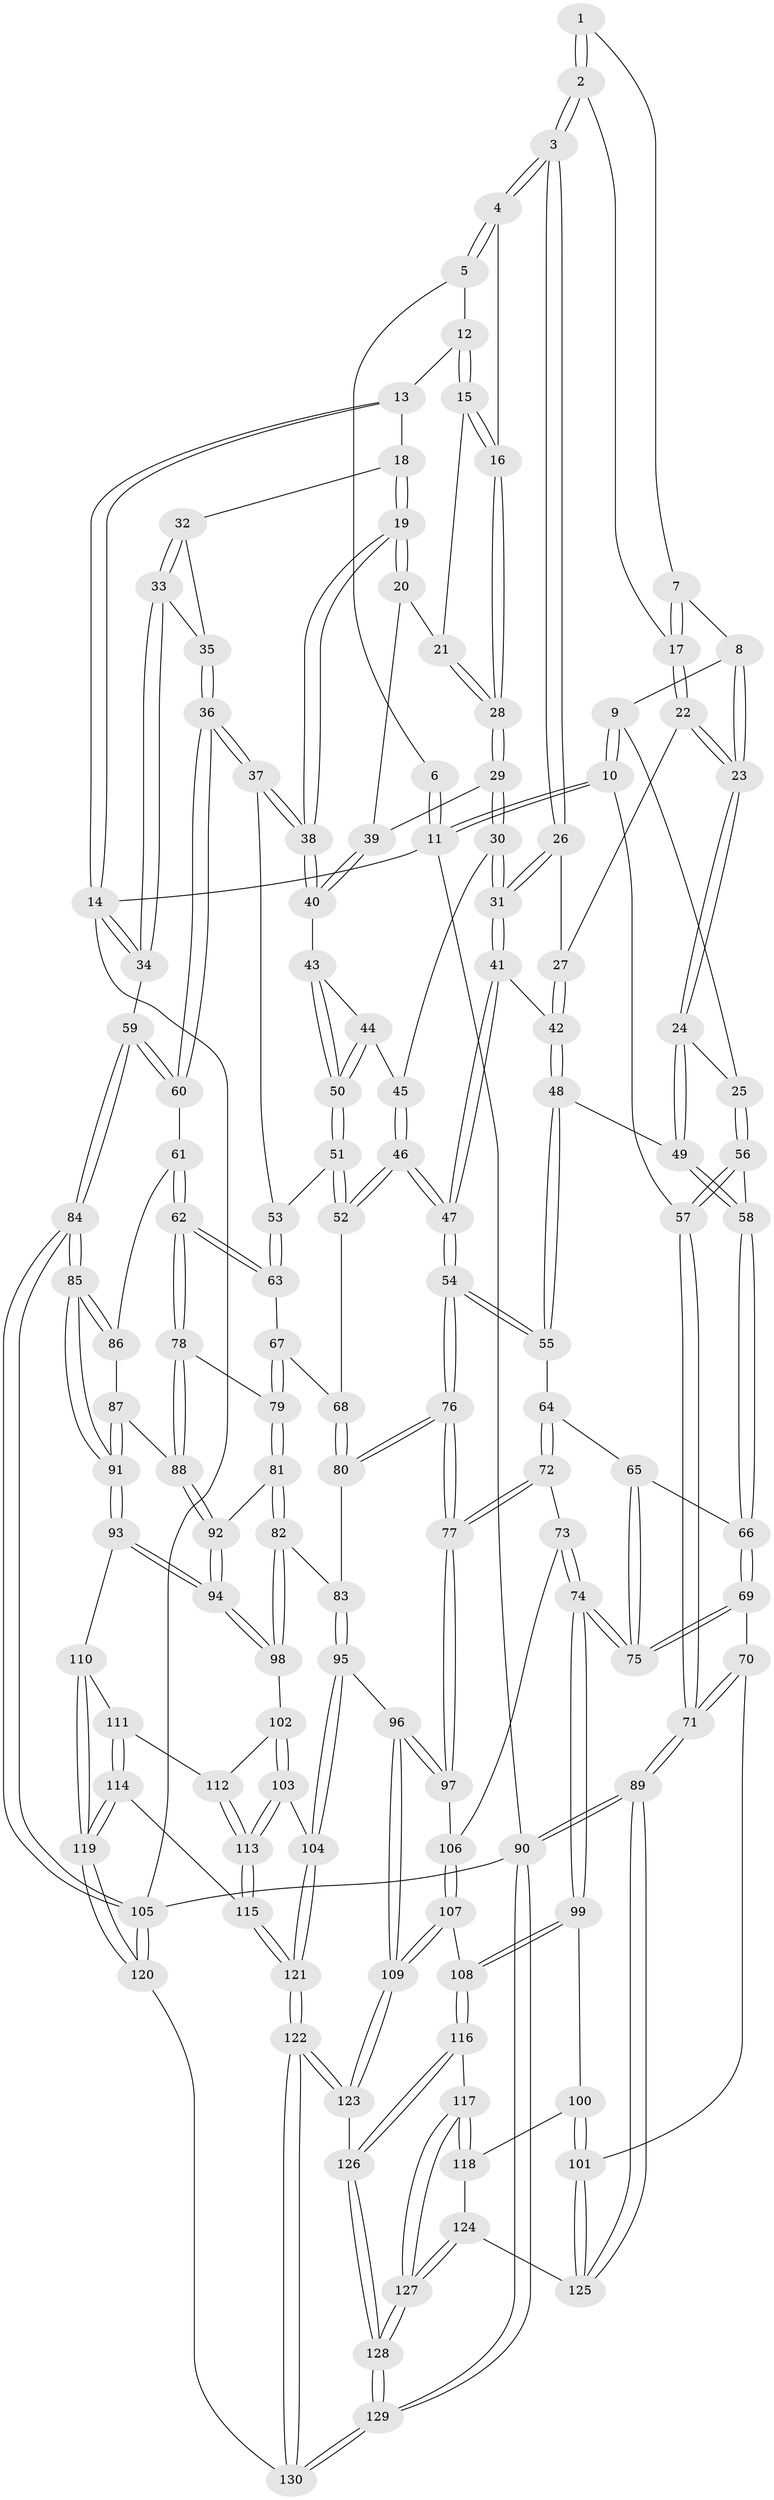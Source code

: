 // Generated by graph-tools (version 1.1) at 2025/11/02/27/25 16:11:56]
// undirected, 130 vertices, 322 edges
graph export_dot {
graph [start="1"]
  node [color=gray90,style=filled];
  1 [pos="+0.03804330020431397+0"];
  2 [pos="+0.17921824447562162+0.08562309243771637"];
  3 [pos="+0.3455261068640977+0.1109240376993529"];
  4 [pos="+0.3919656032368408+0"];
  5 [pos="+0.41805440945238664+0"];
  6 [pos="+0.025634537025327423+0"];
  7 [pos="+0.06101387977635482+0.0680520545754336"];
  8 [pos="+0.043924951757334366+0.10805537525087816"];
  9 [pos="+0.024956432893692482+0.11706909209164992"];
  10 [pos="+0+0.2086760942486631"];
  11 [pos="+0+0"];
  12 [pos="+0.674192900848626+0"];
  13 [pos="+0.8536069725090908+0"];
  14 [pos="+1+0"];
  15 [pos="+0.6448782782790046+0.02899124025301176"];
  16 [pos="+0.5396197416277217+0.14231685928321283"];
  17 [pos="+0.14826622897267502+0.12296889311053256"];
  18 [pos="+0.8560076725864771+0.06214356412909476"];
  19 [pos="+0.7381629784839119+0.21171506309160606"];
  20 [pos="+0.6660832394957776+0.14193885740968865"];
  21 [pos="+0.6575696349732703+0.11479401904577291"];
  22 [pos="+0.12956815752615264+0.2140680650802823"];
  23 [pos="+0.12290277941110012+0.21757134749535254"];
  24 [pos="+0.06298414696990462+0.27967586034702735"];
  25 [pos="+0.050744149171888665+0.2808188063632362"];
  26 [pos="+0.34421798379041785+0.16020713116877522"];
  27 [pos="+0.157321367423149+0.21675006003674036"];
  28 [pos="+0.5433278184529389+0.16567758726898307"];
  29 [pos="+0.5419019130408059+0.21715406193588588"];
  30 [pos="+0.5386891290786073+0.2206098015973401"];
  31 [pos="+0.37544098173163326+0.2344512317093203"];
  32 [pos="+0.863911003889398+0.0753368527406878"];
  33 [pos="+1+0.202382792810752"];
  34 [pos="+1+0.20703901525990775"];
  35 [pos="+0.9264755819381931+0.20568713793833432"];
  36 [pos="+0.8387245509597443+0.3678187155222661"];
  37 [pos="+0.7765914862966485+0.3449376572009728"];
  38 [pos="+0.7389781302337219+0.27190246389027445"];
  39 [pos="+0.5721929720670637+0.2135112967449722"];
  40 [pos="+0.7110275856215686+0.2679432134299157"];
  41 [pos="+0.37418311351355804+0.24183312667362425"];
  42 [pos="+0.24584527013548274+0.3154947316529902"];
  43 [pos="+0.6514765803605576+0.28114480816197573"];
  44 [pos="+0.5729511717679472+0.27891253625154644"];
  45 [pos="+0.5398134404176899+0.22444715288455114"];
  46 [pos="+0.4865997912341711+0.4599386895666849"];
  47 [pos="+0.43681563303994786+0.4783012826567942"];
  48 [pos="+0.2015229370414806+0.4009151520635628"];
  49 [pos="+0.1588288796271142+0.39249978217260767"];
  50 [pos="+0.5831847540395919+0.32398348676650146"];
  51 [pos="+0.5821248948778843+0.42349361831507093"];
  52 [pos="+0.5504140645454025+0.445934974908517"];
  53 [pos="+0.6954356003167934+0.39141281226114627"];
  54 [pos="+0.43346736199155844+0.4830192201610343"];
  55 [pos="+0.26193381994635445+0.465582825984992"];
  56 [pos="+0+0.3135488802053218"];
  57 [pos="+0+0.3089952166859184"];
  58 [pos="+0.07946481542534164+0.47392272785991024"];
  59 [pos="+1+0.47389088489418385"];
  60 [pos="+0.8814013486814093+0.417119137900828"];
  61 [pos="+0.8471736451416146+0.4910983559771088"];
  62 [pos="+0.7965272826864114+0.5360759450581254"];
  63 [pos="+0.7043160222022454+0.5175056282318327"];
  64 [pos="+0.23328555902217116+0.5036658591138482"];
  65 [pos="+0.19394340517575137+0.5166835756143346"];
  66 [pos="+0.07775236699871609+0.516749426392925"];
  67 [pos="+0.6657863490677705+0.5493660270239232"];
  68 [pos="+0.653029254575182+0.5499182203302854"];
  69 [pos="+0.04055050860020033+0.6032939190251286"];
  70 [pos="+0.027461608840776447+0.6057849153568488"];
  71 [pos="+0+0.6392341251360705"];
  72 [pos="+0.21549305684074116+0.6157950078163228"];
  73 [pos="+0.17691775032609575+0.6612111015639047"];
  74 [pos="+0.1493130822325345+0.6714922967924644"];
  75 [pos="+0.09601283904213612+0.6319582226682602"];
  76 [pos="+0.4355781098645381+0.5730345632641201"];
  77 [pos="+0.42791498299511427+0.6109079580862418"];
  78 [pos="+0.7759521300400217+0.5745115353434722"];
  79 [pos="+0.7382205139770005+0.6018314952580461"];
  80 [pos="+0.630753398257884+0.6171303305861978"];
  81 [pos="+0.719162843616793+0.6526001462023542"];
  82 [pos="+0.701800951338174+0.6695231638144605"];
  83 [pos="+0.6477498417800952+0.653615039519652"];
  84 [pos="+1+0.7353125062741791"];
  85 [pos="+1+0.7262153156650947"];
  86 [pos="+0.8545805174369191+0.5184722504238105"];
  87 [pos="+0.8647683864977496+0.6011759230651097"];
  88 [pos="+0.8182302787956601+0.6417790135085407"];
  89 [pos="+0+1"];
  90 [pos="+0+1"];
  91 [pos="+0.9601033379318177+0.7279785975358386"];
  92 [pos="+0.8195047701329756+0.6738028469847395"];
  93 [pos="+0.8763986668561208+0.7486257670109565"];
  94 [pos="+0.8660566084961768+0.7404158986070828"];
  95 [pos="+0.5318750729242115+0.7514365105205661"];
  96 [pos="+0.44143005996056733+0.7099397385505265"];
  97 [pos="+0.4279626892791924+0.6145304087084479"];
  98 [pos="+0.7102976795820698+0.7117044194175381"];
  99 [pos="+0.14801536916968944+0.6967582234657136"];
  100 [pos="+0.12921771228087428+0.7710331516675072"];
  101 [pos="+0.06103474297240458+0.8163478032791456"];
  102 [pos="+0.7068507744643443+0.7230406406744923"];
  103 [pos="+0.6471735581905819+0.8140295878674607"];
  104 [pos="+0.5471338330482667+0.7684886181633693"];
  105 [pos="+1+1"];
  106 [pos="+0.23340979337939866+0.6835126085343292"];
  107 [pos="+0.33347224724629493+0.7814383813920629"];
  108 [pos="+0.29938029860965787+0.8013624611875814"];
  109 [pos="+0.3886563248477295+0.7701877353050657"];
  110 [pos="+0.8692964077729025+0.7583600035449608"];
  111 [pos="+0.8094266356482245+0.7887825375729144"];
  112 [pos="+0.7631013275837911+0.7786221435054832"];
  113 [pos="+0.6583512269729317+0.8320491035542928"];
  114 [pos="+0.7193047488824402+0.9021495106059326"];
  115 [pos="+0.6608125701275139+0.8377958002905276"];
  116 [pos="+0.25446992088089493+0.8424777692461438"];
  117 [pos="+0.21927444304602228+0.8339339687748641"];
  118 [pos="+0.18101142420308328+0.813585445352799"];
  119 [pos="+0.8259902634790451+1"];
  120 [pos="+0.8436137232020892+1"];
  121 [pos="+0.5099263660356336+0.980081520602355"];
  122 [pos="+0.4788068665666114+1"];
  123 [pos="+0.4210674792920447+0.9673541730281475"];
  124 [pos="+0.1433612265716398+0.8770027199134922"];
  125 [pos="+0.04742882893241349+0.8273006141138796"];
  126 [pos="+0.25716692309485223+0.9278589406829983"];
  127 [pos="+0.15504833397553736+0.8992021121255158"];
  128 [pos="+0.14296766450478993+1"];
  129 [pos="+0+1"];
  130 [pos="+0.5094069679536207+1"];
  1 -- 2;
  1 -- 2;
  1 -- 7;
  2 -- 3;
  2 -- 3;
  2 -- 17;
  3 -- 4;
  3 -- 4;
  3 -- 26;
  3 -- 26;
  4 -- 5;
  4 -- 5;
  4 -- 16;
  5 -- 6;
  5 -- 12;
  6 -- 11;
  6 -- 11;
  7 -- 8;
  7 -- 17;
  7 -- 17;
  8 -- 9;
  8 -- 23;
  8 -- 23;
  9 -- 10;
  9 -- 10;
  9 -- 25;
  10 -- 11;
  10 -- 11;
  10 -- 57;
  11 -- 14;
  11 -- 90;
  12 -- 13;
  12 -- 15;
  12 -- 15;
  13 -- 14;
  13 -- 14;
  13 -- 18;
  14 -- 34;
  14 -- 34;
  14 -- 105;
  15 -- 16;
  15 -- 16;
  15 -- 21;
  16 -- 28;
  16 -- 28;
  17 -- 22;
  17 -- 22;
  18 -- 19;
  18 -- 19;
  18 -- 32;
  19 -- 20;
  19 -- 20;
  19 -- 38;
  19 -- 38;
  20 -- 21;
  20 -- 39;
  21 -- 28;
  21 -- 28;
  22 -- 23;
  22 -- 23;
  22 -- 27;
  23 -- 24;
  23 -- 24;
  24 -- 25;
  24 -- 49;
  24 -- 49;
  25 -- 56;
  25 -- 56;
  26 -- 27;
  26 -- 31;
  26 -- 31;
  27 -- 42;
  27 -- 42;
  28 -- 29;
  28 -- 29;
  29 -- 30;
  29 -- 30;
  29 -- 39;
  30 -- 31;
  30 -- 31;
  30 -- 45;
  31 -- 41;
  31 -- 41;
  32 -- 33;
  32 -- 33;
  32 -- 35;
  33 -- 34;
  33 -- 34;
  33 -- 35;
  34 -- 59;
  35 -- 36;
  35 -- 36;
  36 -- 37;
  36 -- 37;
  36 -- 60;
  36 -- 60;
  37 -- 38;
  37 -- 38;
  37 -- 53;
  38 -- 40;
  38 -- 40;
  39 -- 40;
  39 -- 40;
  40 -- 43;
  41 -- 42;
  41 -- 47;
  41 -- 47;
  42 -- 48;
  42 -- 48;
  43 -- 44;
  43 -- 50;
  43 -- 50;
  44 -- 45;
  44 -- 50;
  44 -- 50;
  45 -- 46;
  45 -- 46;
  46 -- 47;
  46 -- 47;
  46 -- 52;
  46 -- 52;
  47 -- 54;
  47 -- 54;
  48 -- 49;
  48 -- 55;
  48 -- 55;
  49 -- 58;
  49 -- 58;
  50 -- 51;
  50 -- 51;
  51 -- 52;
  51 -- 52;
  51 -- 53;
  52 -- 68;
  53 -- 63;
  53 -- 63;
  54 -- 55;
  54 -- 55;
  54 -- 76;
  54 -- 76;
  55 -- 64;
  56 -- 57;
  56 -- 57;
  56 -- 58;
  57 -- 71;
  57 -- 71;
  58 -- 66;
  58 -- 66;
  59 -- 60;
  59 -- 60;
  59 -- 84;
  59 -- 84;
  60 -- 61;
  61 -- 62;
  61 -- 62;
  61 -- 86;
  62 -- 63;
  62 -- 63;
  62 -- 78;
  62 -- 78;
  63 -- 67;
  64 -- 65;
  64 -- 72;
  64 -- 72;
  65 -- 66;
  65 -- 75;
  65 -- 75;
  66 -- 69;
  66 -- 69;
  67 -- 68;
  67 -- 79;
  67 -- 79;
  68 -- 80;
  68 -- 80;
  69 -- 70;
  69 -- 75;
  69 -- 75;
  70 -- 71;
  70 -- 71;
  70 -- 101;
  71 -- 89;
  71 -- 89;
  72 -- 73;
  72 -- 77;
  72 -- 77;
  73 -- 74;
  73 -- 74;
  73 -- 106;
  74 -- 75;
  74 -- 75;
  74 -- 99;
  74 -- 99;
  76 -- 77;
  76 -- 77;
  76 -- 80;
  76 -- 80;
  77 -- 97;
  77 -- 97;
  78 -- 79;
  78 -- 88;
  78 -- 88;
  79 -- 81;
  79 -- 81;
  80 -- 83;
  81 -- 82;
  81 -- 82;
  81 -- 92;
  82 -- 83;
  82 -- 98;
  82 -- 98;
  83 -- 95;
  83 -- 95;
  84 -- 85;
  84 -- 85;
  84 -- 105;
  84 -- 105;
  85 -- 86;
  85 -- 86;
  85 -- 91;
  85 -- 91;
  86 -- 87;
  87 -- 88;
  87 -- 91;
  87 -- 91;
  88 -- 92;
  88 -- 92;
  89 -- 90;
  89 -- 90;
  89 -- 125;
  89 -- 125;
  90 -- 129;
  90 -- 129;
  90 -- 105;
  91 -- 93;
  91 -- 93;
  92 -- 94;
  92 -- 94;
  93 -- 94;
  93 -- 94;
  93 -- 110;
  94 -- 98;
  94 -- 98;
  95 -- 96;
  95 -- 104;
  95 -- 104;
  96 -- 97;
  96 -- 97;
  96 -- 109;
  96 -- 109;
  97 -- 106;
  98 -- 102;
  99 -- 100;
  99 -- 108;
  99 -- 108;
  100 -- 101;
  100 -- 101;
  100 -- 118;
  101 -- 125;
  101 -- 125;
  102 -- 103;
  102 -- 103;
  102 -- 112;
  103 -- 104;
  103 -- 113;
  103 -- 113;
  104 -- 121;
  104 -- 121;
  105 -- 120;
  105 -- 120;
  106 -- 107;
  106 -- 107;
  107 -- 108;
  107 -- 109;
  107 -- 109;
  108 -- 116;
  108 -- 116;
  109 -- 123;
  109 -- 123;
  110 -- 111;
  110 -- 119;
  110 -- 119;
  111 -- 112;
  111 -- 114;
  111 -- 114;
  112 -- 113;
  112 -- 113;
  113 -- 115;
  113 -- 115;
  114 -- 115;
  114 -- 119;
  114 -- 119;
  115 -- 121;
  115 -- 121;
  116 -- 117;
  116 -- 126;
  116 -- 126;
  117 -- 118;
  117 -- 118;
  117 -- 127;
  117 -- 127;
  118 -- 124;
  119 -- 120;
  119 -- 120;
  120 -- 130;
  121 -- 122;
  121 -- 122;
  122 -- 123;
  122 -- 123;
  122 -- 130;
  122 -- 130;
  123 -- 126;
  124 -- 125;
  124 -- 127;
  124 -- 127;
  126 -- 128;
  126 -- 128;
  127 -- 128;
  127 -- 128;
  128 -- 129;
  128 -- 129;
  129 -- 130;
  129 -- 130;
}
